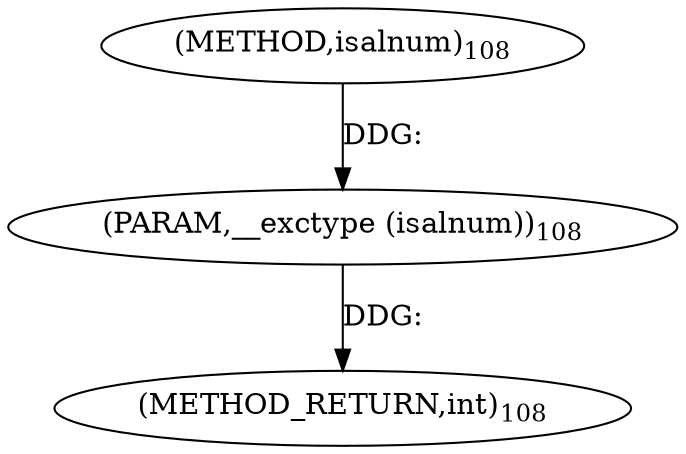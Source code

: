 digraph "isalnum" {  
"2931" [label = <(METHOD,isalnum)<SUB>108</SUB>> ]
"2933" [label = <(METHOD_RETURN,int)<SUB>108</SUB>> ]
"2932" [label = <(PARAM,__exctype (isalnum))<SUB>108</SUB>> ]
  "2932" -> "2933"  [ label = "DDG: "] 
  "2931" -> "2932"  [ label = "DDG: "] 
}
